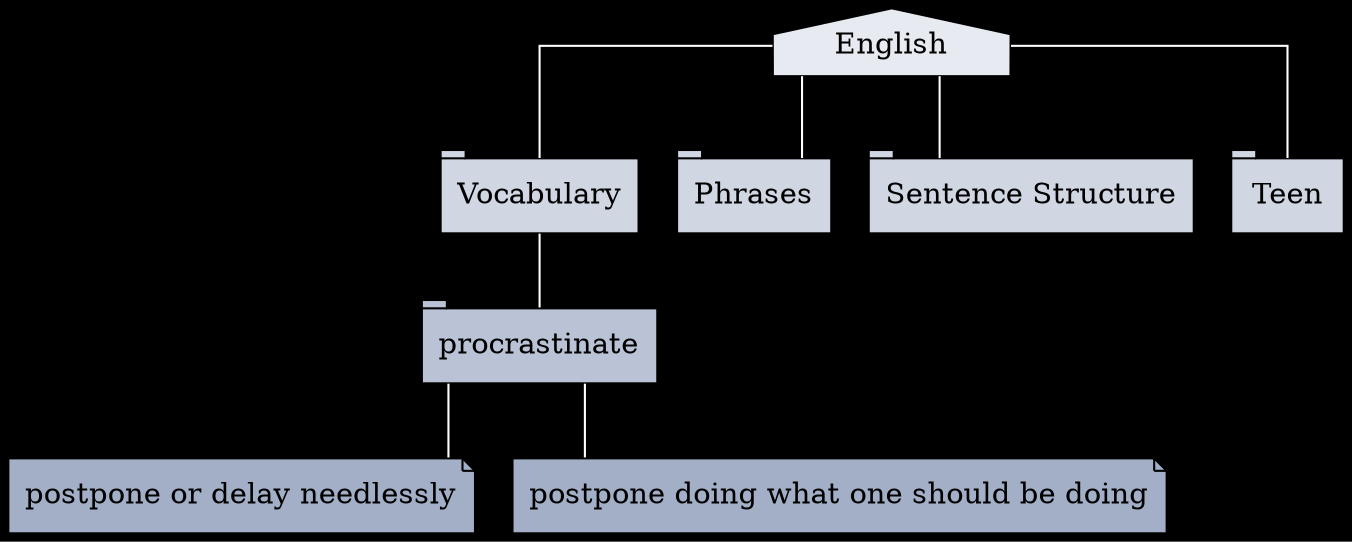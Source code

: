 graph {
  graph [layout=dot, bgcolor=black, splines=ortho]
  edge [color=white]
  node [shape=tab, style=filled]

  home[shape=house, fillcolor="#e7ebf1",
       label="English"]
  node1[fillcolor="#d0d7e3",
        label="Vocabulary"]
  node2[fillcolor="#d0d7e3",
        label="Phrases"]
  node3[fillcolor="#d0d7e3",
        label="Sentence Structure"]
  node4[fillcolor="#d0d7e3",
        label="Teen"]
  home -- {node1, node2, node3, node4}

  node11[fillcolor="#b9c3d5", label="procrastinate"]
  node1 -- node11
  node111[shape=note, fillcolor="#a2afc7",
          label="postpone or delay needlessly"]
  node112[shape=note, fillcolor="#a2afc7",
          label="postpone doing what one should be doing"]
  node11 -- {node111, node112}
}
